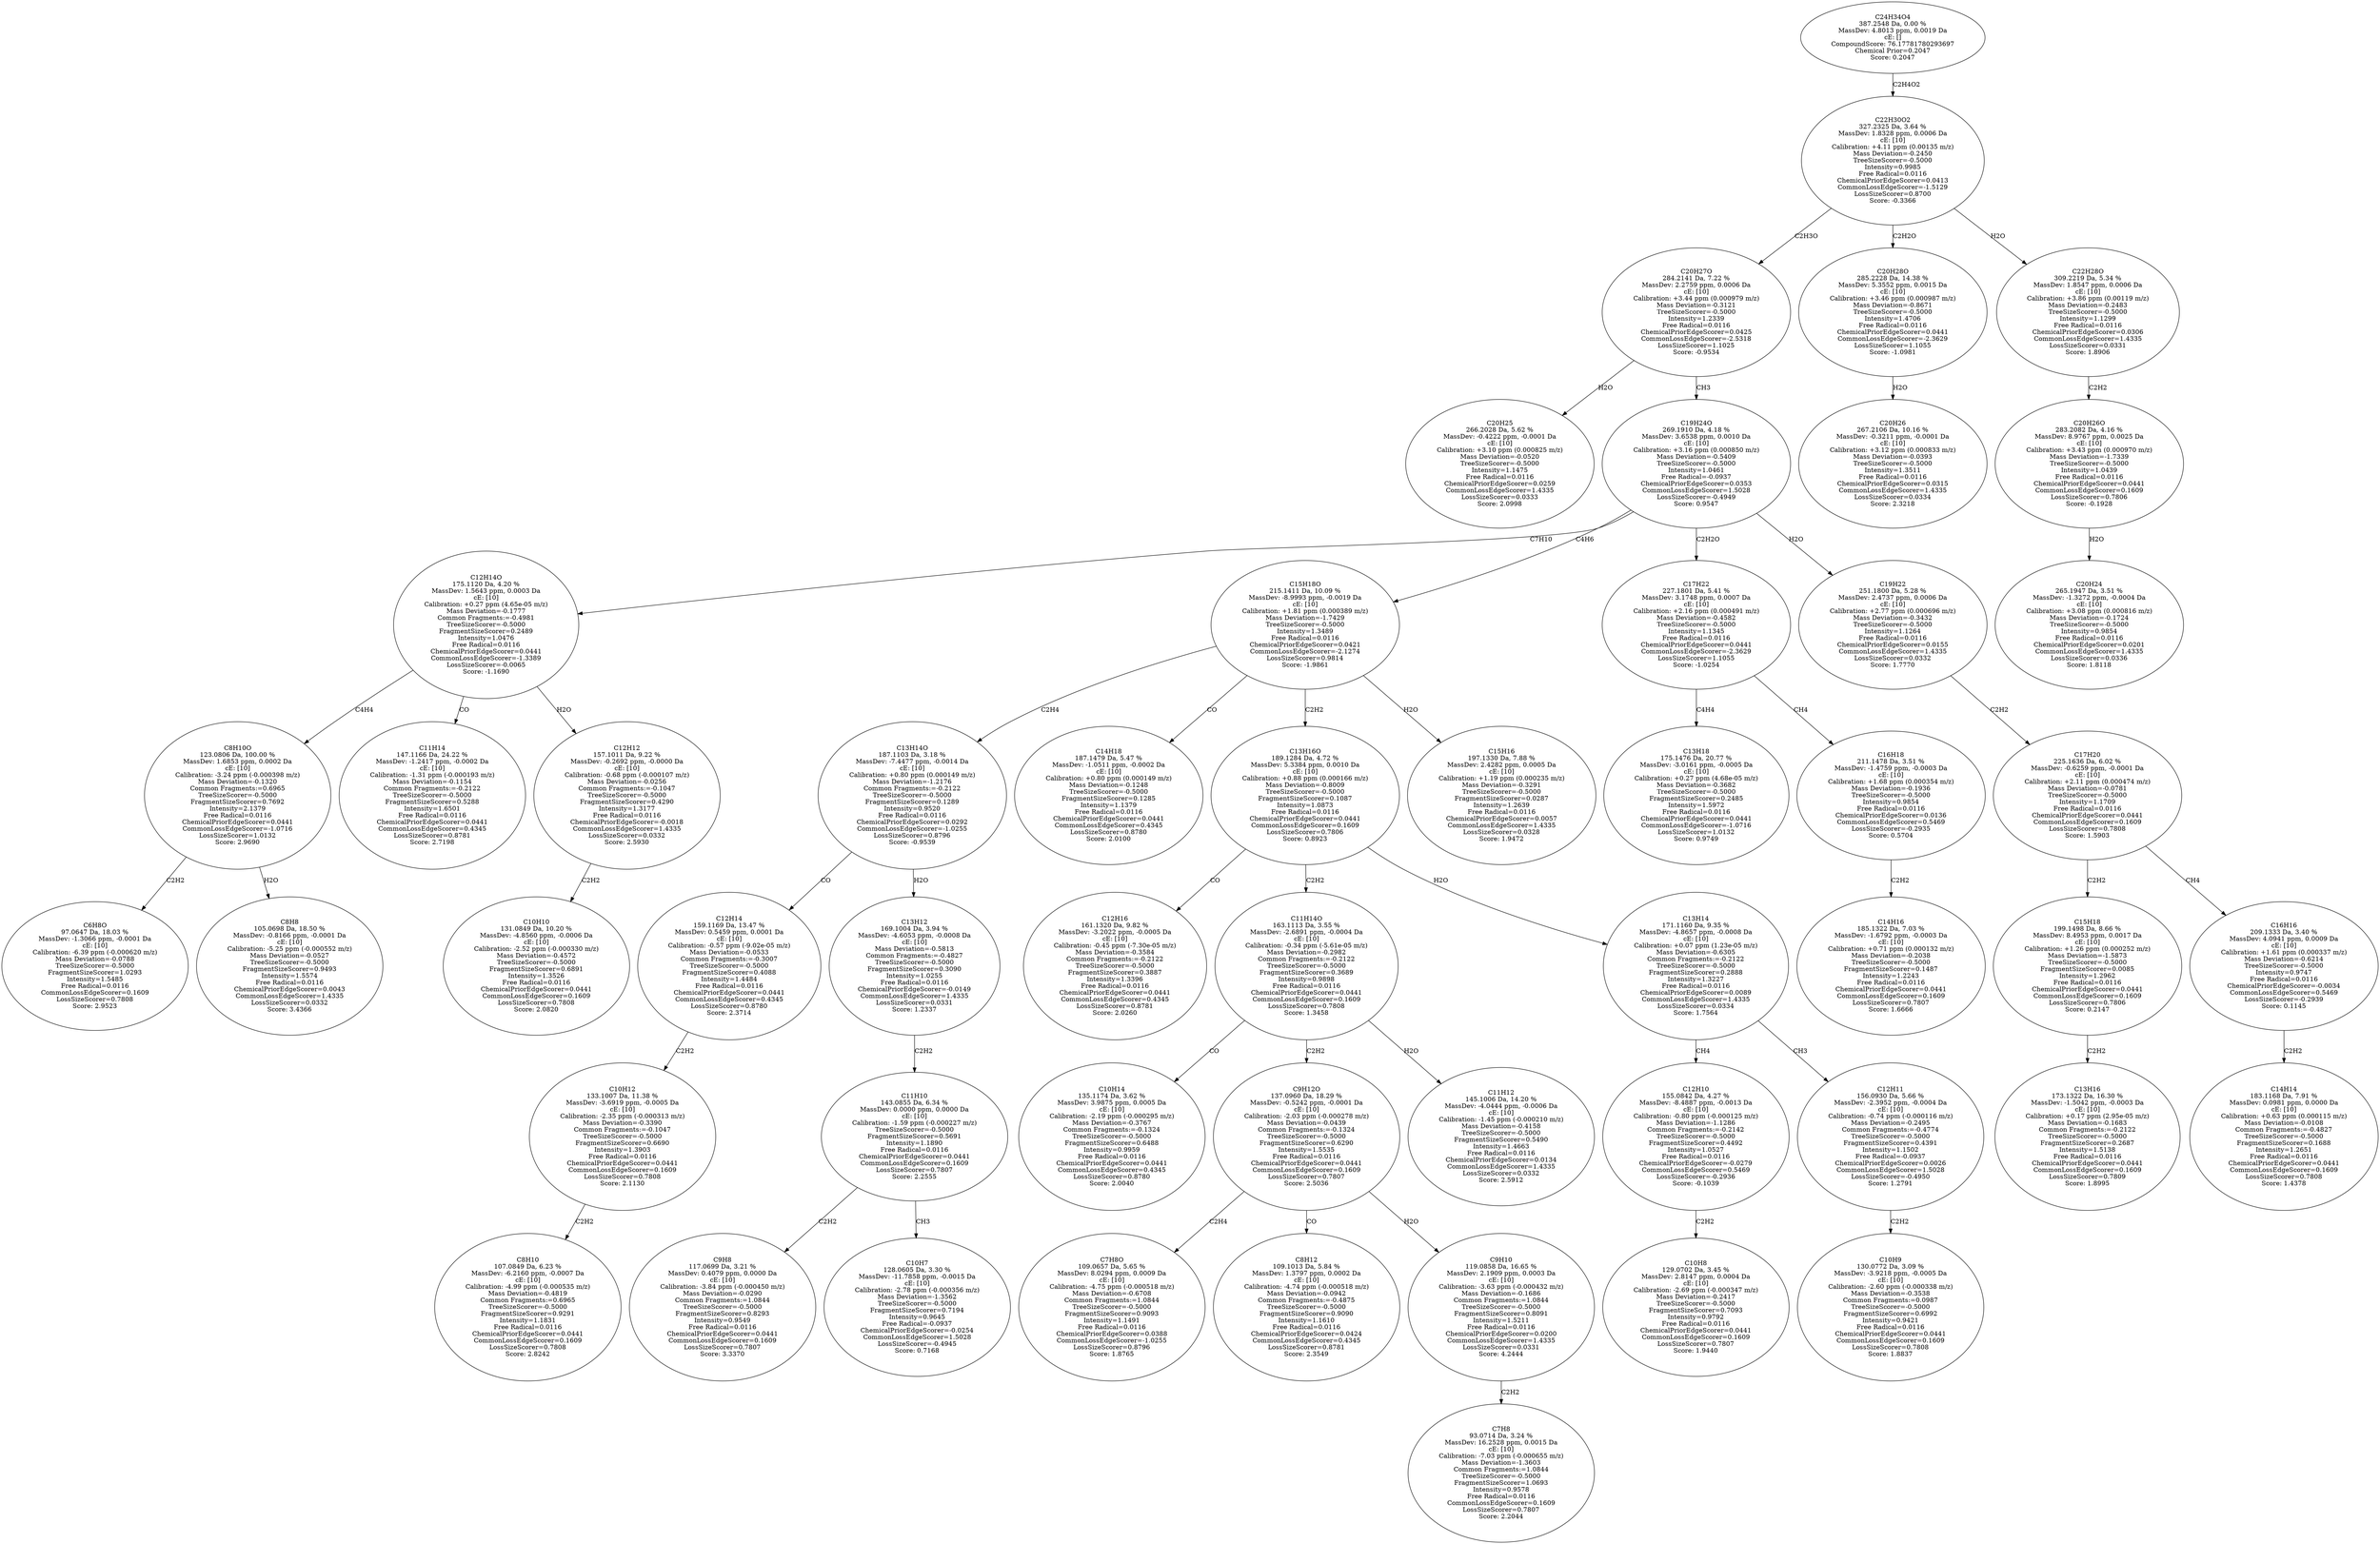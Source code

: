strict digraph {
v1 [label="C20H25\n266.2028 Da, 5.62 %\nMassDev: -0.4222 ppm, -0.0001 Da\ncE: [10]\nCalibration: +3.10 ppm (0.000825 m/z)\nMass Deviation=-0.0520\nTreeSizeScorer=-0.5000\nIntensity=1.1475\nFree Radical=0.0116\nChemicalPriorEdgeScorer=0.0259\nCommonLossEdgeScorer=1.4335\nLossSizeScorer=0.0333\nScore: 2.0998"];
v2 [label="C6H8O\n97.0647 Da, 18.03 %\nMassDev: -1.3066 ppm, -0.0001 Da\ncE: [10]\nCalibration: -6.39 ppm (-0.000620 m/z)\nMass Deviation=-0.0788\nTreeSizeScorer=-0.5000\nFragmentSizeScorer=1.0293\nIntensity=1.5485\nFree Radical=0.0116\nCommonLossEdgeScorer=0.1609\nLossSizeScorer=0.7808\nScore: 2.9523"];
v3 [label="C8H8\n105.0698 Da, 18.50 %\nMassDev: -0.8166 ppm, -0.0001 Da\ncE: [10]\nCalibration: -5.25 ppm (-0.000552 m/z)\nMass Deviation=-0.0527\nTreeSizeScorer=-0.5000\nFragmentSizeScorer=0.9493\nIntensity=1.5574\nFree Radical=0.0116\nChemicalPriorEdgeScorer=0.0043\nCommonLossEdgeScorer=1.4335\nLossSizeScorer=0.0332\nScore: 3.4366"];
v4 [label="C8H10O\n123.0806 Da, 100.00 %\nMassDev: 1.6853 ppm, 0.0002 Da\ncE: [10]\nCalibration: -3.24 ppm (-0.000398 m/z)\nMass Deviation=-0.1320\nCommon Fragments:=0.6965\nTreeSizeScorer=-0.5000\nFragmentSizeScorer=0.7692\nIntensity=2.1379\nFree Radical=0.0116\nChemicalPriorEdgeScorer=0.0441\nCommonLossEdgeScorer=-1.0716\nLossSizeScorer=1.0132\nScore: 2.9690"];
v5 [label="C11H14\n147.1166 Da, 24.22 %\nMassDev: -1.2417 ppm, -0.0002 Da\ncE: [10]\nCalibration: -1.31 ppm (-0.000193 m/z)\nMass Deviation=-0.1154\nCommon Fragments:=-0.2122\nTreeSizeScorer=-0.5000\nFragmentSizeScorer=0.5288\nIntensity=1.6501\nFree Radical=0.0116\nChemicalPriorEdgeScorer=0.0441\nCommonLossEdgeScorer=0.4345\nLossSizeScorer=0.8781\nScore: 2.7198"];
v6 [label="C10H10\n131.0849 Da, 10.20 %\nMassDev: -4.8560 ppm, -0.0006 Da\ncE: [10]\nCalibration: -2.52 ppm (-0.000330 m/z)\nMass Deviation=-0.4572\nTreeSizeScorer=-0.5000\nFragmentSizeScorer=0.6891\nIntensity=1.3526\nFree Radical=0.0116\nChemicalPriorEdgeScorer=0.0441\nCommonLossEdgeScorer=0.1609\nLossSizeScorer=0.7808\nScore: 2.0820"];
v7 [label="C12H12\n157.1011 Da, 9.22 %\nMassDev: -0.2692 ppm, -0.0000 Da\ncE: [10]\nCalibration: -0.68 ppm (-0.000107 m/z)\nMass Deviation=-0.0256\nCommon Fragments:=-0.1047\nTreeSizeScorer=-0.5000\nFragmentSizeScorer=0.4290\nIntensity=1.3177\nFree Radical=0.0116\nChemicalPriorEdgeScorer=-0.0018\nCommonLossEdgeScorer=1.4335\nLossSizeScorer=0.0332\nScore: 2.5930"];
v8 [label="C12H14O\n175.1120 Da, 4.20 %\nMassDev: 1.5643 ppm, 0.0003 Da\ncE: [10]\nCalibration: +0.27 ppm (4.65e-05 m/z)\nMass Deviation=-0.1777\nCommon Fragments:=-0.4981\nTreeSizeScorer=-0.5000\nFragmentSizeScorer=0.2489\nIntensity=1.0476\nFree Radical=0.0116\nChemicalPriorEdgeScorer=0.0441\nCommonLossEdgeScorer=-1.3389\nLossSizeScorer=-0.0065\nScore: -1.1690"];
v9 [label="C8H10\n107.0849 Da, 6.23 %\nMassDev: -6.2160 ppm, -0.0007 Da\ncE: [10]\nCalibration: -4.99 ppm (-0.000535 m/z)\nMass Deviation=-0.4819\nCommon Fragments:=0.6965\nTreeSizeScorer=-0.5000\nFragmentSizeScorer=0.9291\nIntensity=1.1831\nFree Radical=0.0116\nChemicalPriorEdgeScorer=0.0441\nCommonLossEdgeScorer=0.1609\nLossSizeScorer=0.7808\nScore: 2.8242"];
v10 [label="C10H12\n133.1007 Da, 11.38 %\nMassDev: -3.6919 ppm, -0.0005 Da\ncE: [10]\nCalibration: -2.35 ppm (-0.000313 m/z)\nMass Deviation=-0.3390\nCommon Fragments:=-0.1047\nTreeSizeScorer=-0.5000\nFragmentSizeScorer=0.6690\nIntensity=1.3903\nFree Radical=0.0116\nChemicalPriorEdgeScorer=0.0441\nCommonLossEdgeScorer=0.1609\nLossSizeScorer=0.7808\nScore: 2.1130"];
v11 [label="C12H14\n159.1169 Da, 13.47 %\nMassDev: 0.5459 ppm, 0.0001 Da\ncE: [10]\nCalibration: -0.57 ppm (-9.02e-05 m/z)\nMass Deviation=-0.0533\nCommon Fragments:=-0.3007\nTreeSizeScorer=-0.5000\nFragmentSizeScorer=0.4088\nIntensity=1.4484\nFree Radical=0.0116\nChemicalPriorEdgeScorer=0.0441\nCommonLossEdgeScorer=0.4345\nLossSizeScorer=0.8780\nScore: 2.3714"];
v12 [label="C9H8\n117.0699 Da, 3.21 %\nMassDev: 0.4079 ppm, 0.0000 Da\ncE: [10]\nCalibration: -3.84 ppm (-0.000450 m/z)\nMass Deviation=-0.0290\nCommon Fragments:=1.0844\nTreeSizeScorer=-0.5000\nFragmentSizeScorer=0.8293\nIntensity=0.9549\nFree Radical=0.0116\nChemicalPriorEdgeScorer=0.0441\nCommonLossEdgeScorer=0.1609\nLossSizeScorer=0.7807\nScore: 3.3370"];
v13 [label="C10H7\n128.0605 Da, 3.30 %\nMassDev: -11.7858 ppm, -0.0015 Da\ncE: [10]\nCalibration: -2.78 ppm (-0.000356 m/z)\nMass Deviation=-1.3562\nTreeSizeScorer=-0.5000\nFragmentSizeScorer=0.7194\nIntensity=0.9645\nFree Radical=-0.0937\nChemicalPriorEdgeScorer=-0.0254\nCommonLossEdgeScorer=1.5028\nLossSizeScorer=-0.4945\nScore: 0.7168"];
v14 [label="C11H10\n143.0855 Da, 6.34 %\nMassDev: 0.0000 ppm, 0.0000 Da\ncE: [10]\nCalibration: -1.59 ppm (-0.000227 m/z)\nTreeSizeScorer=-0.5000\nFragmentSizeScorer=0.5691\nIntensity=1.1890\nFree Radical=0.0116\nChemicalPriorEdgeScorer=0.0441\nCommonLossEdgeScorer=0.1609\nLossSizeScorer=0.7807\nScore: 2.2555"];
v15 [label="C13H12\n169.1004 Da, 3.94 %\nMassDev: -4.6053 ppm, -0.0008 Da\ncE: [10]\nMass Deviation=-0.5813\nCommon Fragments:=-0.4827\nTreeSizeScorer=-0.5000\nFragmentSizeScorer=0.3090\nIntensity=1.0255\nFree Radical=0.0116\nChemicalPriorEdgeScorer=-0.0149\nCommonLossEdgeScorer=1.4335\nLossSizeScorer=0.0331\nScore: 1.2337"];
v16 [label="C13H14O\n187.1103 Da, 3.18 %\nMassDev: -7.4477 ppm, -0.0014 Da\ncE: [10]\nCalibration: +0.80 ppm (0.000149 m/z)\nMass Deviation=-1.2176\nCommon Fragments:=-0.2122\nTreeSizeScorer=-0.5000\nFragmentSizeScorer=0.1289\nIntensity=0.9520\nFree Radical=0.0116\nChemicalPriorEdgeScorer=0.0292\nCommonLossEdgeScorer=-1.0255\nLossSizeScorer=0.8796\nScore: -0.9539"];
v17 [label="C14H18\n187.1479 Da, 5.47 %\nMassDev: -1.0511 ppm, -0.0002 Da\ncE: [10]\nCalibration: +0.80 ppm (0.000149 m/z)\nMass Deviation=-0.1248\nTreeSizeScorer=-0.5000\nFragmentSizeScorer=0.1285\nIntensity=1.1379\nFree Radical=0.0116\nChemicalPriorEdgeScorer=0.0441\nCommonLossEdgeScorer=0.4345\nLossSizeScorer=0.8780\nScore: 2.0100"];
v18 [label="C12H16\n161.1320 Da, 9.82 %\nMassDev: -3.2022 ppm, -0.0005 Da\ncE: [10]\nCalibration: -0.45 ppm (-7.30e-05 m/z)\nMass Deviation=-0.3584\nCommon Fragments:=-0.2122\nTreeSizeScorer=-0.5000\nFragmentSizeScorer=0.3887\nIntensity=1.3396\nFree Radical=0.0116\nChemicalPriorEdgeScorer=0.0441\nCommonLossEdgeScorer=0.4345\nLossSizeScorer=0.8781\nScore: 2.0260"];
v19 [label="C10H14\n135.1174 Da, 3.62 %\nMassDev: 3.9875 ppm, 0.0005 Da\ncE: [10]\nCalibration: -2.19 ppm (-0.000295 m/z)\nMass Deviation=-0.3767\nCommon Fragments:=-0.1324\nTreeSizeScorer=-0.5000\nFragmentSizeScorer=0.6488\nIntensity=0.9959\nFree Radical=0.0116\nChemicalPriorEdgeScorer=0.0441\nCommonLossEdgeScorer=0.4345\nLossSizeScorer=0.8780\nScore: 2.0040"];
v20 [label="C7H8O\n109.0657 Da, 5.65 %\nMassDev: 8.0294 ppm, 0.0009 Da\ncE: [10]\nCalibration: -4.75 ppm (-0.000518 m/z)\nMass Deviation=-0.6708\nCommon Fragments:=1.0844\nTreeSizeScorer=-0.5000\nFragmentSizeScorer=0.9093\nIntensity=1.1491\nFree Radical=0.0116\nChemicalPriorEdgeScorer=0.0388\nCommonLossEdgeScorer=-1.0255\nLossSizeScorer=0.8796\nScore: 1.8765"];
v21 [label="C8H12\n109.1013 Da, 5.84 %\nMassDev: 1.3797 ppm, 0.0002 Da\ncE: [10]\nCalibration: -4.74 ppm (-0.000518 m/z)\nMass Deviation=-0.0942\nCommon Fragments:=-0.4875\nTreeSizeScorer=-0.5000\nFragmentSizeScorer=0.9090\nIntensity=1.1610\nFree Radical=0.0116\nChemicalPriorEdgeScorer=0.0424\nCommonLossEdgeScorer=0.4345\nLossSizeScorer=0.8781\nScore: 2.3549"];
v22 [label="C7H8\n93.0714 Da, 3.24 %\nMassDev: 16.2528 ppm, 0.0015 Da\ncE: [10]\nCalibration: -7.03 ppm (-0.000655 m/z)\nMass Deviation=-1.3603\nCommon Fragments:=1.0844\nTreeSizeScorer=-0.5000\nFragmentSizeScorer=1.0693\nIntensity=0.9578\nFree Radical=0.0116\nCommonLossEdgeScorer=0.1609\nLossSizeScorer=0.7807\nScore: 2.2044"];
v23 [label="C9H10\n119.0858 Da, 16.65 %\nMassDev: 2.1909 ppm, 0.0003 Da\ncE: [10]\nCalibration: -3.63 ppm (-0.000432 m/z)\nMass Deviation=-0.1686\nCommon Fragments:=1.0844\nTreeSizeScorer=-0.5000\nFragmentSizeScorer=0.8091\nIntensity=1.5211\nFree Radical=0.0116\nChemicalPriorEdgeScorer=0.0200\nCommonLossEdgeScorer=1.4335\nLossSizeScorer=0.0331\nScore: 4.2444"];
v24 [label="C9H12O\n137.0960 Da, 18.29 %\nMassDev: -0.5242 ppm, -0.0001 Da\ncE: [10]\nCalibration: -2.03 ppm (-0.000278 m/z)\nMass Deviation=-0.0439\nCommon Fragments:=-0.1324\nTreeSizeScorer=-0.5000\nFragmentSizeScorer=0.6290\nIntensity=1.5535\nFree Radical=0.0116\nChemicalPriorEdgeScorer=0.0441\nCommonLossEdgeScorer=0.1609\nLossSizeScorer=0.7807\nScore: 2.5036"];
v25 [label="C11H12\n145.1006 Da, 14.20 %\nMassDev: -4.0444 ppm, -0.0006 Da\ncE: [10]\nCalibration: -1.45 ppm (-0.000210 m/z)\nMass Deviation=-0.4158\nTreeSizeScorer=-0.5000\nFragmentSizeScorer=0.5490\nIntensity=1.4663\nFree Radical=0.0116\nChemicalPriorEdgeScorer=0.0134\nCommonLossEdgeScorer=1.4335\nLossSizeScorer=0.0332\nScore: 2.5912"];
v26 [label="C11H14O\n163.1113 Da, 3.55 %\nMassDev: -2.6891 ppm, -0.0004 Da\ncE: [10]\nCalibration: -0.34 ppm (-5.61e-05 m/z)\nMass Deviation=-0.2982\nCommon Fragments:=-0.2122\nTreeSizeScorer=-0.5000\nFragmentSizeScorer=0.3689\nIntensity=0.9898\nFree Radical=0.0116\nChemicalPriorEdgeScorer=0.0441\nCommonLossEdgeScorer=0.1609\nLossSizeScorer=0.7808\nScore: 1.3458"];
v27 [label="C10H8\n129.0702 Da, 3.45 %\nMassDev: 2.8147 ppm, 0.0004 Da\ncE: [10]\nCalibration: -2.69 ppm (-0.000347 m/z)\nMass Deviation=-0.2417\nTreeSizeScorer=-0.5000\nFragmentSizeScorer=0.7093\nIntensity=0.9792\nFree Radical=0.0116\nChemicalPriorEdgeScorer=0.0441\nCommonLossEdgeScorer=0.1609\nLossSizeScorer=0.7807\nScore: 1.9440"];
v28 [label="C12H10\n155.0842 Da, 4.27 %\nMassDev: -8.4887 ppm, -0.0013 Da\ncE: [10]\nCalibration: -0.80 ppm (-0.000125 m/z)\nMass Deviation=-1.1286\nCommon Fragments:=-0.2142\nTreeSizeScorer=-0.5000\nFragmentSizeScorer=0.4492\nIntensity=1.0527\nFree Radical=0.0116\nChemicalPriorEdgeScorer=-0.0279\nCommonLossEdgeScorer=0.5469\nLossSizeScorer=-0.2936\nScore: -0.1039"];
v29 [label="C10H9\n130.0772 Da, 3.09 %\nMassDev: -3.9218 ppm, -0.0005 Da\ncE: [10]\nCalibration: -2.60 ppm (-0.000338 m/z)\nMass Deviation=-0.3538\nCommon Fragments:=0.0987\nTreeSizeScorer=-0.5000\nFragmentSizeScorer=0.6992\nIntensity=0.9421\nFree Radical=0.0116\nChemicalPriorEdgeScorer=0.0441\nCommonLossEdgeScorer=0.1609\nLossSizeScorer=0.7808\nScore: 1.8837"];
v30 [label="C12H11\n156.0930 Da, 5.66 %\nMassDev: -2.3952 ppm, -0.0004 Da\ncE: [10]\nCalibration: -0.74 ppm (-0.000116 m/z)\nMass Deviation=-0.2495\nCommon Fragments:=-0.4774\nTreeSizeScorer=-0.5000\nFragmentSizeScorer=0.4391\nIntensity=1.1502\nFree Radical=-0.0937\nChemicalPriorEdgeScorer=0.0026\nCommonLossEdgeScorer=1.5028\nLossSizeScorer=-0.4950\nScore: 1.2791"];
v31 [label="C13H14\n171.1160 Da, 9.35 %\nMassDev: -4.8657 ppm, -0.0008 Da\ncE: [10]\nCalibration: +0.07 ppm (1.23e-05 m/z)\nMass Deviation=-0.6305\nCommon Fragments:=-0.2122\nTreeSizeScorer=-0.5000\nFragmentSizeScorer=0.2888\nIntensity=1.3227\nFree Radical=0.0116\nChemicalPriorEdgeScorer=0.0089\nCommonLossEdgeScorer=1.4335\nLossSizeScorer=0.0334\nScore: 1.7564"];
v32 [label="C13H16O\n189.1284 Da, 4.72 %\nMassDev: 5.3384 ppm, 0.0010 Da\ncE: [10]\nCalibration: +0.88 ppm (0.000166 m/z)\nMass Deviation=-0.8009\nTreeSizeScorer=-0.5000\nFragmentSizeScorer=0.1087\nIntensity=1.0873\nFree Radical=0.0116\nChemicalPriorEdgeScorer=0.0441\nCommonLossEdgeScorer=0.1609\nLossSizeScorer=0.7806\nScore: 0.8923"];
v33 [label="C15H16\n197.1330 Da, 7.88 %\nMassDev: 2.4282 ppm, 0.0005 Da\ncE: [10]\nCalibration: +1.19 ppm (0.000235 m/z)\nMass Deviation=-0.3291\nTreeSizeScorer=-0.5000\nFragmentSizeScorer=0.0287\nIntensity=1.2639\nFree Radical=0.0116\nChemicalPriorEdgeScorer=0.0057\nCommonLossEdgeScorer=1.4335\nLossSizeScorer=0.0328\nScore: 1.9472"];
v34 [label="C15H18O\n215.1411 Da, 10.09 %\nMassDev: -8.9993 ppm, -0.0019 Da\ncE: [10]\nCalibration: +1.81 ppm (0.000389 m/z)\nMass Deviation=-1.7429\nTreeSizeScorer=-0.5000\nIntensity=1.3489\nFree Radical=0.0116\nChemicalPriorEdgeScorer=0.0421\nCommonLossEdgeScorer=-2.1274\nLossSizeScorer=0.9814\nScore: -1.9861"];
v35 [label="C13H18\n175.1476 Da, 20.77 %\nMassDev: -3.0161 ppm, -0.0005 Da\ncE: [10]\nCalibration: +0.27 ppm (4.68e-05 m/z)\nMass Deviation=-0.3682\nTreeSizeScorer=-0.5000\nFragmentSizeScorer=0.2485\nIntensity=1.5972\nFree Radical=0.0116\nChemicalPriorEdgeScorer=0.0441\nCommonLossEdgeScorer=-1.0716\nLossSizeScorer=1.0132\nScore: 0.9749"];
v36 [label="C14H16\n185.1322 Da, 7.03 %\nMassDev: -1.6792 ppm, -0.0003 Da\ncE: [10]\nCalibration: +0.71 ppm (0.000132 m/z)\nMass Deviation=-0.2038\nTreeSizeScorer=-0.5000\nFragmentSizeScorer=0.1487\nIntensity=1.2243\nFree Radical=0.0116\nChemicalPriorEdgeScorer=0.0441\nCommonLossEdgeScorer=0.1609\nLossSizeScorer=0.7807\nScore: 1.6666"];
v37 [label="C16H18\n211.1478 Da, 3.51 %\nMassDev: -1.4759 ppm, -0.0003 Da\ncE: [10]\nCalibration: +1.68 ppm (0.000354 m/z)\nMass Deviation=-0.1936\nTreeSizeScorer=-0.5000\nIntensity=0.9854\nFree Radical=0.0116\nChemicalPriorEdgeScorer=0.0136\nCommonLossEdgeScorer=0.5469\nLossSizeScorer=-0.2935\nScore: 0.5704"];
v38 [label="C17H22\n227.1801 Da, 5.41 %\nMassDev: 3.1748 ppm, 0.0007 Da\ncE: [10]\nCalibration: +2.16 ppm (0.000491 m/z)\nMass Deviation=-0.4582\nTreeSizeScorer=-0.5000\nIntensity=1.1345\nFree Radical=0.0116\nChemicalPriorEdgeScorer=0.0441\nCommonLossEdgeScorer=-2.3629\nLossSizeScorer=1.1055\nScore: -1.0254"];
v39 [label="C13H16\n173.1322 Da, 16.30 %\nMassDev: -1.5042 ppm, -0.0003 Da\ncE: [10]\nCalibration: +0.17 ppm (2.95e-05 m/z)\nMass Deviation=-0.1683\nCommon Fragments:=-0.2122\nTreeSizeScorer=-0.5000\nFragmentSizeScorer=0.2687\nIntensity=1.5138\nFree Radical=0.0116\nChemicalPriorEdgeScorer=0.0441\nCommonLossEdgeScorer=0.1609\nLossSizeScorer=0.7809\nScore: 1.8995"];
v40 [label="C15H18\n199.1498 Da, 8.66 %\nMassDev: 8.4953 ppm, 0.0017 Da\ncE: [10]\nCalibration: +1.26 ppm (0.000252 m/z)\nMass Deviation=-1.5873\nTreeSizeScorer=-0.5000\nFragmentSizeScorer=0.0085\nIntensity=1.2962\nFree Radical=0.0116\nChemicalPriorEdgeScorer=0.0441\nCommonLossEdgeScorer=0.1609\nLossSizeScorer=0.7806\nScore: 0.2147"];
v41 [label="C14H14\n183.1168 Da, 7.91 %\nMassDev: 0.0981 ppm, 0.0000 Da\ncE: [10]\nCalibration: +0.63 ppm (0.000115 m/z)\nMass Deviation=-0.0108\nCommon Fragments:=-0.4827\nTreeSizeScorer=-0.5000\nFragmentSizeScorer=0.1688\nIntensity=1.2651\nFree Radical=0.0116\nChemicalPriorEdgeScorer=0.0441\nCommonLossEdgeScorer=0.1609\nLossSizeScorer=0.7808\nScore: 1.4378"];
v42 [label="C16H16\n209.1333 Da, 3.40 %\nMassDev: 4.0941 ppm, 0.0009 Da\ncE: [10]\nCalibration: +1.61 ppm (0.000337 m/z)\nMass Deviation=-0.6214\nTreeSizeScorer=-0.5000\nIntensity=0.9747\nFree Radical=0.0116\nChemicalPriorEdgeScorer=-0.0034\nCommonLossEdgeScorer=0.5469\nLossSizeScorer=-0.2939\nScore: 0.1145"];
v43 [label="C17H20\n225.1636 Da, 6.02 %\nMassDev: -0.6259 ppm, -0.0001 Da\ncE: [10]\nCalibration: +2.11 ppm (0.000474 m/z)\nMass Deviation=-0.0781\nTreeSizeScorer=-0.5000\nIntensity=1.1709\nFree Radical=0.0116\nChemicalPriorEdgeScorer=0.0441\nCommonLossEdgeScorer=0.1609\nLossSizeScorer=0.7808\nScore: 1.5903"];
v44 [label="C19H22\n251.1800 Da, 5.28 %\nMassDev: 2.4737 ppm, 0.0006 Da\ncE: [10]\nCalibration: +2.77 ppm (0.000696 m/z)\nMass Deviation=-0.3432\nTreeSizeScorer=-0.5000\nIntensity=1.1264\nFree Radical=0.0116\nChemicalPriorEdgeScorer=0.0155\nCommonLossEdgeScorer=1.4335\nLossSizeScorer=0.0332\nScore: 1.7770"];
v45 [label="C19H24O\n269.1910 Da, 4.18 %\nMassDev: 3.6538 ppm, 0.0010 Da\ncE: [10]\nCalibration: +3.16 ppm (0.000850 m/z)\nMass Deviation=-0.5409\nTreeSizeScorer=-0.5000\nIntensity=1.0461\nFree Radical=-0.0937\nChemicalPriorEdgeScorer=0.0353\nCommonLossEdgeScorer=1.5028\nLossSizeScorer=-0.4949\nScore: 0.9547"];
v46 [label="C20H27O\n284.2141 Da, 7.22 %\nMassDev: 2.2759 ppm, 0.0006 Da\ncE: [10]\nCalibration: +3.44 ppm (0.000979 m/z)\nMass Deviation=-0.3121\nTreeSizeScorer=-0.5000\nIntensity=1.2339\nFree Radical=0.0116\nChemicalPriorEdgeScorer=0.0425\nCommonLossEdgeScorer=-2.5318\nLossSizeScorer=1.1025\nScore: -0.9534"];
v47 [label="C20H26\n267.2106 Da, 10.16 %\nMassDev: -0.3211 ppm, -0.0001 Da\ncE: [10]\nCalibration: +3.12 ppm (0.000833 m/z)\nMass Deviation=-0.0393\nTreeSizeScorer=-0.5000\nIntensity=1.3511\nFree Radical=0.0116\nChemicalPriorEdgeScorer=0.0315\nCommonLossEdgeScorer=1.4335\nLossSizeScorer=0.0334\nScore: 2.3218"];
v48 [label="C20H28O\n285.2228 Da, 14.38 %\nMassDev: 5.3552 ppm, 0.0015 Da\ncE: [10]\nCalibration: +3.46 ppm (0.000987 m/z)\nMass Deviation=-0.8671\nTreeSizeScorer=-0.5000\nIntensity=1.4706\nFree Radical=0.0116\nChemicalPriorEdgeScorer=0.0441\nCommonLossEdgeScorer=-2.3629\nLossSizeScorer=1.1055\nScore: -1.0981"];
v49 [label="C20H24\n265.1947 Da, 3.51 %\nMassDev: -1.3272 ppm, -0.0004 Da\ncE: [10]\nCalibration: +3.08 ppm (0.000816 m/z)\nMass Deviation=-0.1724\nTreeSizeScorer=-0.5000\nIntensity=0.9854\nFree Radical=0.0116\nChemicalPriorEdgeScorer=0.0201\nCommonLossEdgeScorer=1.4335\nLossSizeScorer=0.0336\nScore: 1.8118"];
v50 [label="C20H26O\n283.2082 Da, 4.16 %\nMassDev: 8.9767 ppm, 0.0025 Da\ncE: [10]\nCalibration: +3.43 ppm (0.000970 m/z)\nMass Deviation=-1.7339\nTreeSizeScorer=-0.5000\nIntensity=1.0439\nFree Radical=0.0116\nChemicalPriorEdgeScorer=0.0441\nCommonLossEdgeScorer=0.1609\nLossSizeScorer=0.7806\nScore: -0.1928"];
v51 [label="C22H28O\n309.2219 Da, 5.34 %\nMassDev: 1.8547 ppm, 0.0006 Da\ncE: [10]\nCalibration: +3.86 ppm (0.00119 m/z)\nMass Deviation=-0.2483\nTreeSizeScorer=-0.5000\nIntensity=1.1299\nFree Radical=0.0116\nChemicalPriorEdgeScorer=0.0306\nCommonLossEdgeScorer=1.4335\nLossSizeScorer=0.0331\nScore: 1.8906"];
v52 [label="C22H30O2\n327.2325 Da, 3.64 %\nMassDev: 1.8328 ppm, 0.0006 Da\ncE: [10]\nCalibration: +4.11 ppm (0.00135 m/z)\nMass Deviation=-0.2450\nTreeSizeScorer=-0.5000\nIntensity=0.9985\nFree Radical=0.0116\nChemicalPriorEdgeScorer=0.0413\nCommonLossEdgeScorer=-1.5129\nLossSizeScorer=0.8700\nScore: -0.3366"];
v53 [label="C24H34O4\n387.2548 Da, 0.00 %\nMassDev: 4.8013 ppm, 0.0019 Da\ncE: []\nCompoundScore: 76.17781780293697\nChemical Prior=0.2047\nScore: 0.2047"];
v46 -> v1 [label="H2O"];
v4 -> v2 [label="C2H2"];
v4 -> v3 [label="H2O"];
v8 -> v4 [label="C4H4"];
v8 -> v5 [label="CO"];
v7 -> v6 [label="C2H2"];
v8 -> v7 [label="H2O"];
v45 -> v8 [label="C7H10"];
v10 -> v9 [label="C2H2"];
v11 -> v10 [label="C2H2"];
v16 -> v11 [label="CO"];
v14 -> v12 [label="C2H2"];
v14 -> v13 [label="CH3"];
v15 -> v14 [label="C2H2"];
v16 -> v15 [label="H2O"];
v34 -> v16 [label="C2H4"];
v34 -> v17 [label="CO"];
v32 -> v18 [label="CO"];
v26 -> v19 [label="CO"];
v24 -> v20 [label="C2H4"];
v24 -> v21 [label="CO"];
v23 -> v22 [label="C2H2"];
v24 -> v23 [label="H2O"];
v26 -> v24 [label="C2H2"];
v26 -> v25 [label="H2O"];
v32 -> v26 [label="C2H2"];
v28 -> v27 [label="C2H2"];
v31 -> v28 [label="CH4"];
v30 -> v29 [label="C2H2"];
v31 -> v30 [label="CH3"];
v32 -> v31 [label="H2O"];
v34 -> v32 [label="C2H2"];
v34 -> v33 [label="H2O"];
v45 -> v34 [label="C4H6"];
v38 -> v35 [label="C4H4"];
v37 -> v36 [label="C2H2"];
v38 -> v37 [label="CH4"];
v45 -> v38 [label="C2H2O"];
v40 -> v39 [label="C2H2"];
v43 -> v40 [label="C2H2"];
v42 -> v41 [label="C2H2"];
v43 -> v42 [label="CH4"];
v44 -> v43 [label="C2H2"];
v45 -> v44 [label="H2O"];
v46 -> v45 [label="CH3"];
v52 -> v46 [label="C2H3O"];
v48 -> v47 [label="H2O"];
v52 -> v48 [label="C2H2O"];
v50 -> v49 [label="H2O"];
v51 -> v50 [label="C2H2"];
v52 -> v51 [label="H2O"];
v53 -> v52 [label="C2H4O2"];
}